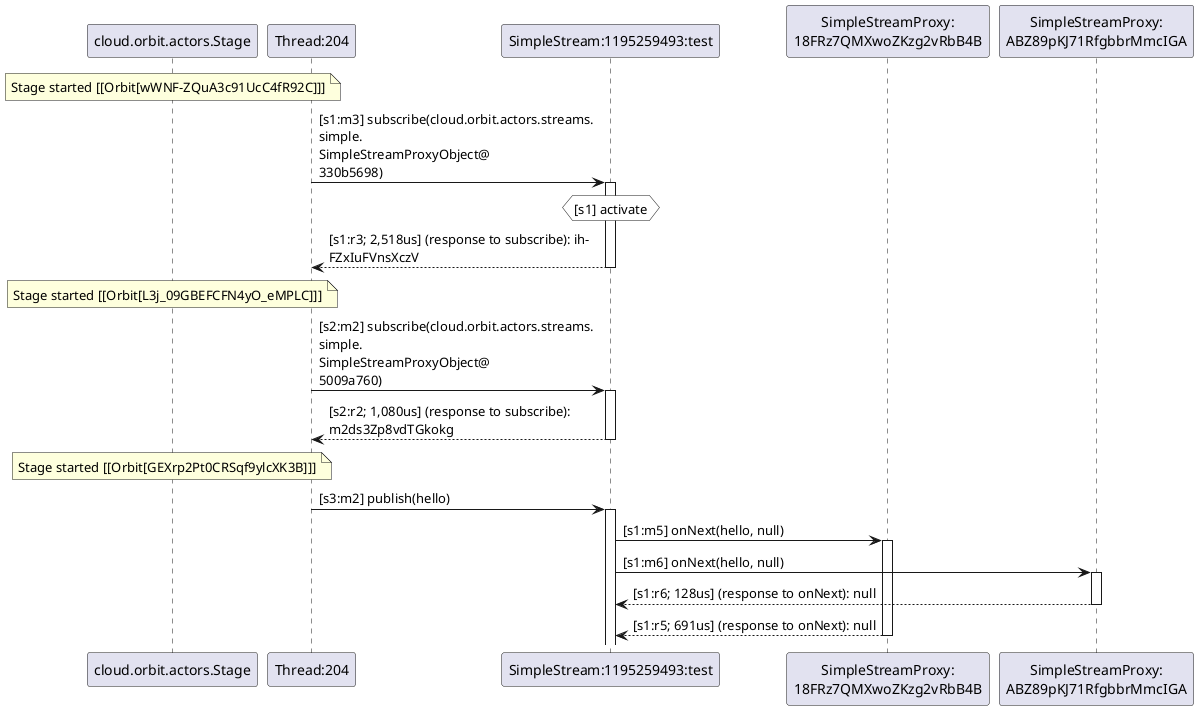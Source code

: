 @startuml
note over "cloud.orbit.actors.Stage": Stage started [[Orbit[wWNF-ZQuA3c91UcC4fR92C]]]
"Thread:204" -> "SimpleStream:1195259493:test" : [s1:m3] subscribe(cloud.orbit.actors.streams.\nsimple.\nSimpleStreamProxyObject@\n330b5698)
activate "SimpleStream:1195259493:test"
hnote over "SimpleStream:1195259493:test" #white : [s1] activate
"SimpleStream:1195259493:test" --> "Thread:204" : [s1:r3; 2,518us] (response to subscribe): ih-\nFZxIuFVnsXczV
deactivate "SimpleStream:1195259493:test"
note over "cloud.orbit.actors.Stage": Stage started [[Orbit[L3j_09GBEFCFN4yO_eMPLC]]]
"Thread:204" -> "SimpleStream:1195259493:test" : [s2:m2] subscribe(cloud.orbit.actors.streams.\nsimple.\nSimpleStreamProxyObject@\n5009a760)
activate "SimpleStream:1195259493:test"
"SimpleStream:1195259493:test" --> "Thread:204" : [s2:r2; 1,080us] (response to subscribe): \nm2ds3Zp8vdTGkokg
deactivate "SimpleStream:1195259493:test"
note over "cloud.orbit.actors.Stage": Stage started [[Orbit[GEXrp2Pt0CRSqf9ylcXK3B]]]
"Thread:204" -> "SimpleStream:1195259493:test" : [s3:m2] publish(hello)
activate "SimpleStream:1195259493:test"
"SimpleStream:1195259493:test" -> "SimpleStreamProxy:\n18FRz7QMXwoZKzg2vRbB4B" : [s1:m5] onNext(hello, null)
activate "SimpleStreamProxy:\n18FRz7QMXwoZKzg2vRbB4B"
"SimpleStream:1195259493:test" -> "SimpleStreamProxy:\nABZ89pKJ71RfgbbrMmcIGA" : [s1:m6] onNext(hello, null)
activate "SimpleStreamProxy:\nABZ89pKJ71RfgbbrMmcIGA"
"SimpleStreamProxy:\nABZ89pKJ71RfgbbrMmcIGA" --> "SimpleStream:1195259493:test" : [s1:r6; 128us] (response to onNext): null
deactivate "SimpleStreamProxy:\nABZ89pKJ71RfgbbrMmcIGA"
"SimpleStreamProxy:\n18FRz7QMXwoZKzg2vRbB4B" --> "SimpleStream:1195259493:test" : [s1:r5; 691us] (response to onNext): null
deactivate "SimpleStreamProxy:\n18FRz7QMXwoZKzg2vRbB4B"
@enduml
